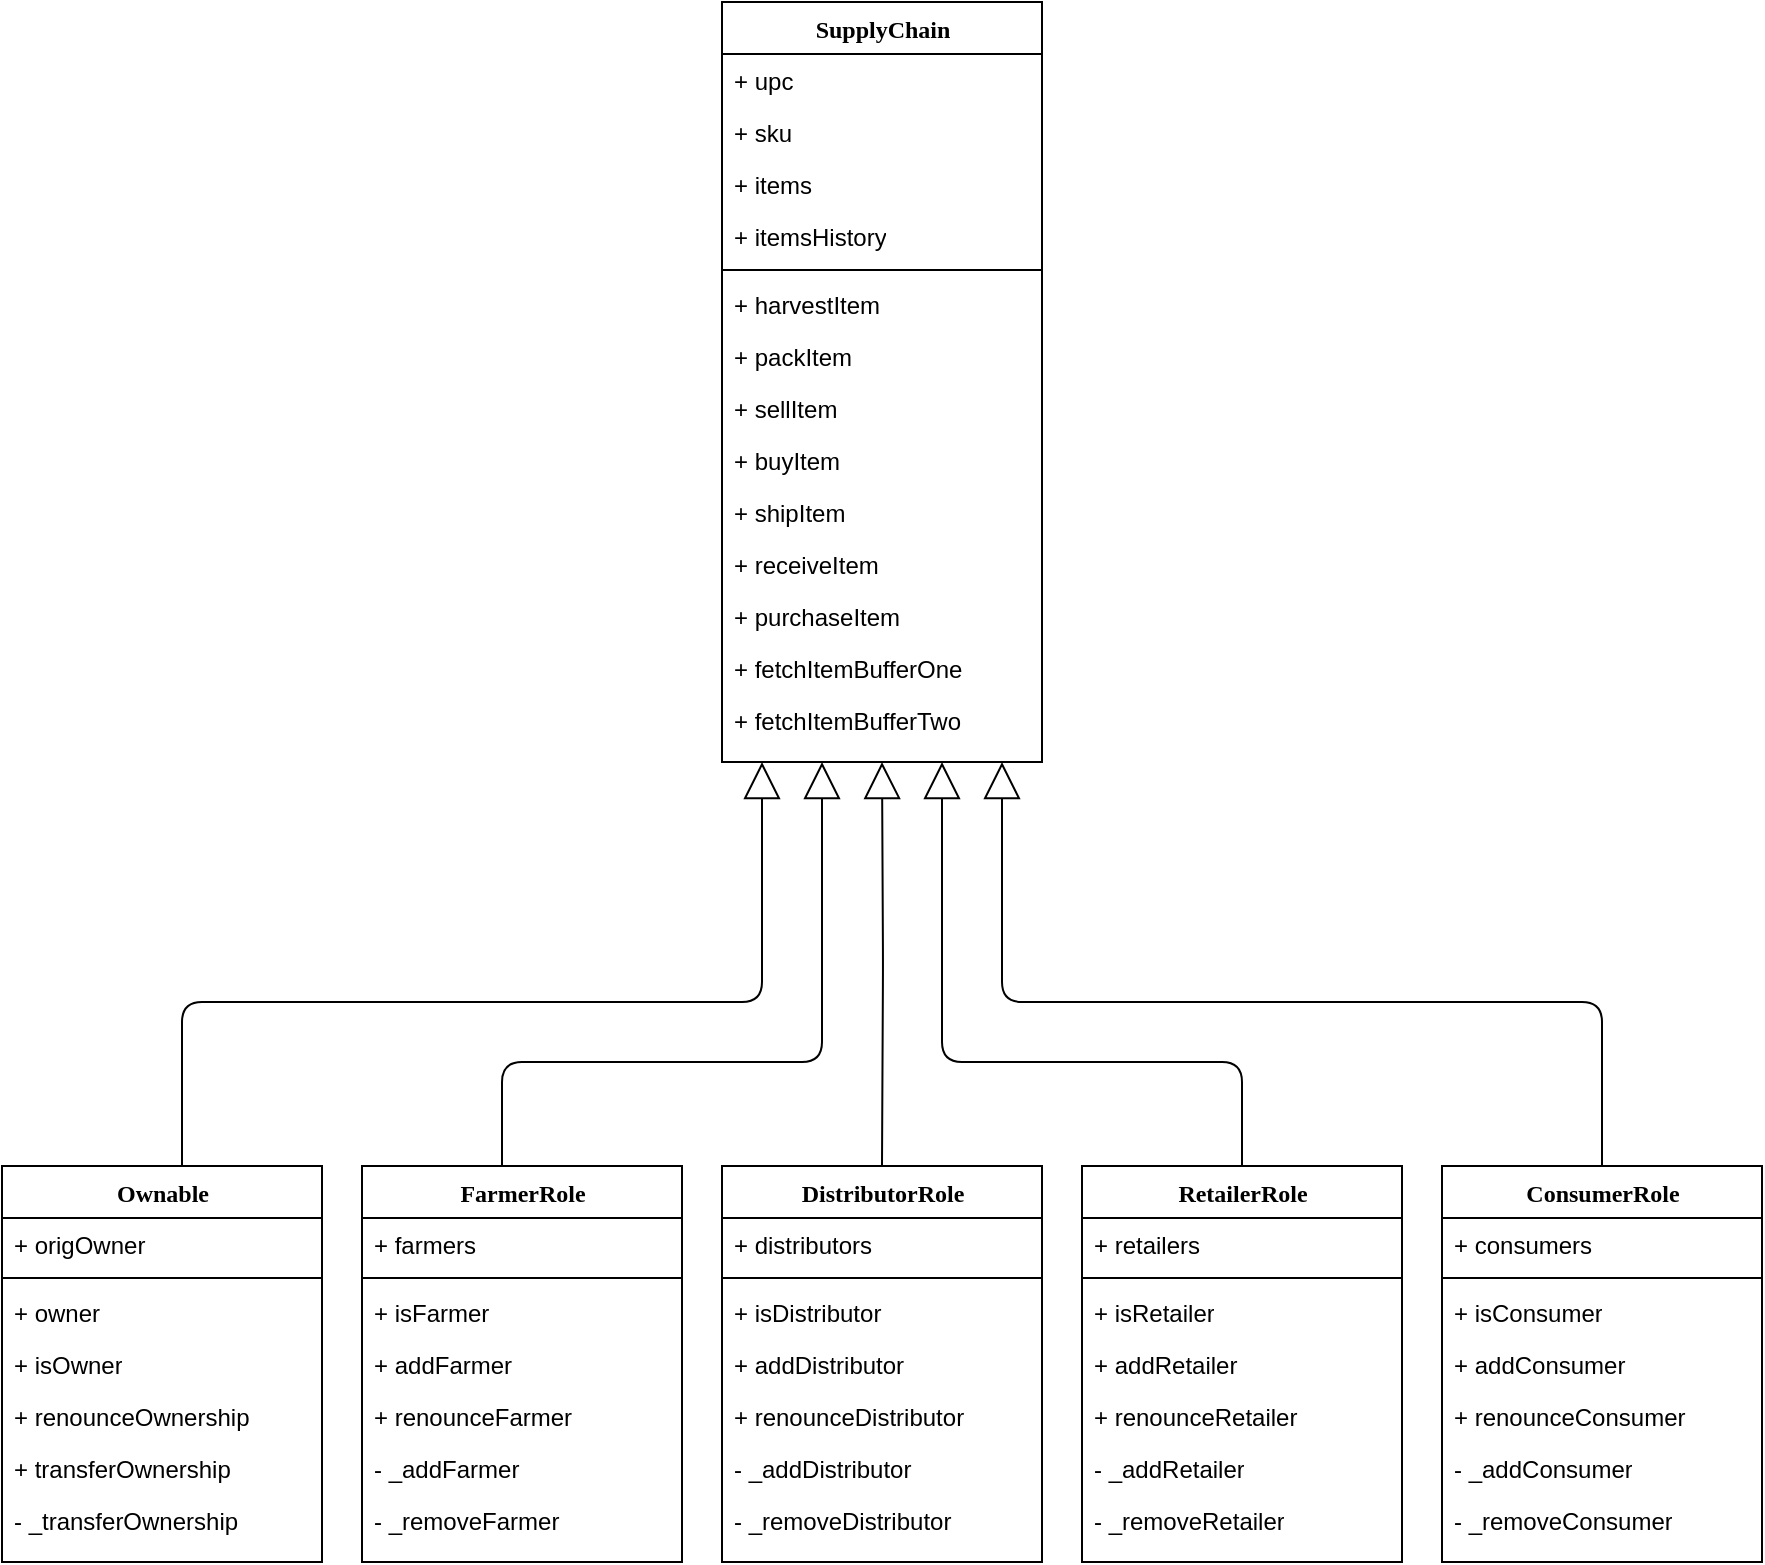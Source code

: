 <mxfile version="20.2.2" type="device"><diagram name="Page-1" id="9f46799a-70d6-7492-0946-bef42562c5a5"><mxGraphModel dx="1327" dy="2016" grid="1" gridSize="10" guides="1" tooltips="1" connect="1" arrows="1" fold="1" page="1" pageScale="1" pageWidth="1100" pageHeight="850" background="none" math="0" shadow="0"><root><mxCell id="0"/><mxCell id="1" parent="0"/><mxCell id="78961159f06e98e8-43" value="SupplyChain" style="swimlane;html=1;fontStyle=1;align=center;verticalAlign=top;childLayout=stackLayout;horizontal=1;startSize=26;horizontalStack=0;resizeParent=1;resizeLast=0;collapsible=1;marginBottom=0;swimlaneFillColor=#ffffff;rounded=0;shadow=0;comic=0;labelBackgroundColor=none;strokeWidth=1;fillColor=none;fontFamily=Verdana;fontSize=12" parent="1" vertex="1"><mxGeometry x="740" y="-100" width="160" height="380" as="geometry"/></mxCell><mxCell id="78961159f06e98e8-44" value="+ upc" style="text;html=1;strokeColor=none;fillColor=none;align=left;verticalAlign=top;spacingLeft=4;spacingRight=4;whiteSpace=wrap;overflow=hidden;rotatable=0;points=[[0,0.5],[1,0.5]];portConstraint=eastwest;" parent="78961159f06e98e8-43" vertex="1"><mxGeometry y="26" width="160" height="26" as="geometry"/></mxCell><mxCell id="78961159f06e98e8-45" value="+ sku" style="text;html=1;strokeColor=none;fillColor=none;align=left;verticalAlign=top;spacingLeft=4;spacingRight=4;whiteSpace=wrap;overflow=hidden;rotatable=0;points=[[0,0.5],[1,0.5]];portConstraint=eastwest;" parent="78961159f06e98e8-43" vertex="1"><mxGeometry y="52" width="160" height="26" as="geometry"/></mxCell><mxCell id="78961159f06e98e8-49" value="+ items" style="text;html=1;strokeColor=none;fillColor=none;align=left;verticalAlign=top;spacingLeft=4;spacingRight=4;whiteSpace=wrap;overflow=hidden;rotatable=0;points=[[0,0.5],[1,0.5]];portConstraint=eastwest;" parent="78961159f06e98e8-43" vertex="1"><mxGeometry y="78" width="160" height="26" as="geometry"/></mxCell><mxCell id="78961159f06e98e8-50" value="+ itemsHistory" style="text;html=1;strokeColor=none;fillColor=none;align=left;verticalAlign=top;spacingLeft=4;spacingRight=4;whiteSpace=wrap;overflow=hidden;rotatable=0;points=[[0,0.5],[1,0.5]];portConstraint=eastwest;" parent="78961159f06e98e8-43" vertex="1"><mxGeometry y="104" width="160" height="26" as="geometry"/></mxCell><mxCell id="78961159f06e98e8-51" value="" style="line;html=1;strokeWidth=1;fillColor=none;align=left;verticalAlign=middle;spacingTop=-1;spacingLeft=3;spacingRight=3;rotatable=0;labelPosition=right;points=[];portConstraint=eastwest;" parent="78961159f06e98e8-43" vertex="1"><mxGeometry y="130" width="160" height="8" as="geometry"/></mxCell><mxCell id="78961159f06e98e8-52" value="+ harvestItem" style="text;html=1;strokeColor=none;fillColor=none;align=left;verticalAlign=top;spacingLeft=4;spacingRight=4;whiteSpace=wrap;overflow=hidden;rotatable=0;points=[[0,0.5],[1,0.5]];portConstraint=eastwest;" parent="78961159f06e98e8-43" vertex="1"><mxGeometry y="138" width="160" height="26" as="geometry"/></mxCell><mxCell id="78961159f06e98e8-53" value="+ packItem" style="text;html=1;strokeColor=none;fillColor=none;align=left;verticalAlign=top;spacingLeft=4;spacingRight=4;whiteSpace=wrap;overflow=hidden;rotatable=0;points=[[0,0.5],[1,0.5]];portConstraint=eastwest;" parent="78961159f06e98e8-43" vertex="1"><mxGeometry y="164" width="160" height="26" as="geometry"/></mxCell><mxCell id="xE5so6j8D-G1gyQs9W3M-59" value="+ sellItem" style="text;html=1;strokeColor=none;fillColor=none;align=left;verticalAlign=top;spacingLeft=4;spacingRight=4;whiteSpace=wrap;overflow=hidden;rotatable=0;points=[[0,0.5],[1,0.5]];portConstraint=eastwest;" vertex="1" parent="78961159f06e98e8-43"><mxGeometry y="190" width="160" height="26" as="geometry"/></mxCell><mxCell id="xE5so6j8D-G1gyQs9W3M-60" value="+ buyItem" style="text;html=1;strokeColor=none;fillColor=none;align=left;verticalAlign=top;spacingLeft=4;spacingRight=4;whiteSpace=wrap;overflow=hidden;rotatable=0;points=[[0,0.5],[1,0.5]];portConstraint=eastwest;" vertex="1" parent="78961159f06e98e8-43"><mxGeometry y="216" width="160" height="26" as="geometry"/></mxCell><mxCell id="xE5so6j8D-G1gyQs9W3M-61" value="+ shipItem" style="text;html=1;strokeColor=none;fillColor=none;align=left;verticalAlign=top;spacingLeft=4;spacingRight=4;whiteSpace=wrap;overflow=hidden;rotatable=0;points=[[0,0.5],[1,0.5]];portConstraint=eastwest;" vertex="1" parent="78961159f06e98e8-43"><mxGeometry y="242" width="160" height="26" as="geometry"/></mxCell><mxCell id="xE5so6j8D-G1gyQs9W3M-62" value="+ receiveItem" style="text;html=1;strokeColor=none;fillColor=none;align=left;verticalAlign=top;spacingLeft=4;spacingRight=4;whiteSpace=wrap;overflow=hidden;rotatable=0;points=[[0,0.5],[1,0.5]];portConstraint=eastwest;" vertex="1" parent="78961159f06e98e8-43"><mxGeometry y="268" width="160" height="26" as="geometry"/></mxCell><mxCell id="xE5so6j8D-G1gyQs9W3M-63" value="+ purchaseItem" style="text;html=1;strokeColor=none;fillColor=none;align=left;verticalAlign=top;spacingLeft=4;spacingRight=4;whiteSpace=wrap;overflow=hidden;rotatable=0;points=[[0,0.5],[1,0.5]];portConstraint=eastwest;" vertex="1" parent="78961159f06e98e8-43"><mxGeometry y="294" width="160" height="26" as="geometry"/></mxCell><mxCell id="xE5so6j8D-G1gyQs9W3M-64" value="+ fetchItemBufferOne" style="text;html=1;strokeColor=none;fillColor=none;align=left;verticalAlign=top;spacingLeft=4;spacingRight=4;whiteSpace=wrap;overflow=hidden;rotatable=0;points=[[0,0.5],[1,0.5]];portConstraint=eastwest;" vertex="1" parent="78961159f06e98e8-43"><mxGeometry y="320" width="160" height="26" as="geometry"/></mxCell><mxCell id="xE5so6j8D-G1gyQs9W3M-65" value="+ fetchItemBufferTwo" style="text;html=1;strokeColor=none;fillColor=none;align=left;verticalAlign=top;spacingLeft=4;spacingRight=4;whiteSpace=wrap;overflow=hidden;rotatable=0;points=[[0,0.5],[1,0.5]];portConstraint=eastwest;" vertex="1" parent="78961159f06e98e8-43"><mxGeometry y="346" width="160" height="26" as="geometry"/></mxCell><mxCell id="78961159f06e98e8-128" style="edgeStyle=orthogonalEdgeStyle;html=1;labelBackgroundColor=none;startFill=0;startSize=8;endArrow=block;endFill=0;endSize=16;fontFamily=Verdana;fontSize=12;" parent="1" target="78961159f06e98e8-43" edge="1"><mxGeometry relative="1" as="geometry"><Array as="points"><mxPoint x="630" y="430"/><mxPoint x="790" y="430"/></Array><mxPoint x="630" y="482" as="sourcePoint"/></mxGeometry></mxCell><mxCell id="78961159f06e98e8-127" style="edgeStyle=orthogonalEdgeStyle;html=1;labelBackgroundColor=none;startFill=0;startSize=8;endArrow=block;endFill=0;endSize=16;fontFamily=Verdana;fontSize=12;" parent="1" target="78961159f06e98e8-43" edge="1"><mxGeometry relative="1" as="geometry"><mxPoint x="820" y="482" as="sourcePoint"/></mxGeometry></mxCell><mxCell id="78961159f06e98e8-126" style="edgeStyle=orthogonalEdgeStyle;html=1;labelBackgroundColor=none;startFill=0;startSize=8;endArrow=block;endFill=0;endSize=16;fontFamily=Verdana;fontSize=12;" parent="1" target="78961159f06e98e8-43" edge="1"><mxGeometry relative="1" as="geometry"><Array as="points"><mxPoint x="1000" y="430"/><mxPoint x="850" y="430"/></Array><mxPoint x="1000" y="482.0" as="sourcePoint"/></mxGeometry></mxCell><mxCell id="xE5so6j8D-G1gyQs9W3M-8" value="FarmerRole" style="swimlane;html=1;fontStyle=1;align=center;verticalAlign=top;childLayout=stackLayout;horizontal=1;startSize=26;horizontalStack=0;resizeParent=1;resizeLast=0;collapsible=1;marginBottom=0;swimlaneFillColor=#ffffff;rounded=0;shadow=0;comic=0;labelBackgroundColor=none;strokeWidth=1;fillColor=none;fontFamily=Verdana;fontSize=12" vertex="1" parent="1"><mxGeometry x="560" y="482" width="160" height="198" as="geometry"/></mxCell><mxCell id="xE5so6j8D-G1gyQs9W3M-9" value="+ farmers" style="text;html=1;strokeColor=none;fillColor=none;align=left;verticalAlign=top;spacingLeft=4;spacingRight=4;whiteSpace=wrap;overflow=hidden;rotatable=0;points=[[0,0.5],[1,0.5]];portConstraint=eastwest;" vertex="1" parent="xE5so6j8D-G1gyQs9W3M-8"><mxGeometry y="26" width="160" height="26" as="geometry"/></mxCell><mxCell id="xE5so6j8D-G1gyQs9W3M-11" value="" style="line;html=1;strokeWidth=1;fillColor=none;align=left;verticalAlign=middle;spacingTop=-1;spacingLeft=3;spacingRight=3;rotatable=0;labelPosition=right;points=[];portConstraint=eastwest;" vertex="1" parent="xE5so6j8D-G1gyQs9W3M-8"><mxGeometry y="52" width="160" height="8" as="geometry"/></mxCell><mxCell id="xE5so6j8D-G1gyQs9W3M-12" value="+ isFarmer" style="text;html=1;strokeColor=none;fillColor=none;align=left;verticalAlign=top;spacingLeft=4;spacingRight=4;whiteSpace=wrap;overflow=hidden;rotatable=0;points=[[0,0.5],[1,0.5]];portConstraint=eastwest;" vertex="1" parent="xE5so6j8D-G1gyQs9W3M-8"><mxGeometry y="60" width="160" height="26" as="geometry"/></mxCell><mxCell id="xE5so6j8D-G1gyQs9W3M-13" value="+ addFarmer" style="text;html=1;strokeColor=none;fillColor=none;align=left;verticalAlign=top;spacingLeft=4;spacingRight=4;whiteSpace=wrap;overflow=hidden;rotatable=0;points=[[0,0.5],[1,0.5]];portConstraint=eastwest;" vertex="1" parent="xE5so6j8D-G1gyQs9W3M-8"><mxGeometry y="86" width="160" height="26" as="geometry"/></mxCell><mxCell id="xE5so6j8D-G1gyQs9W3M-31" value="+ renounceFarmer" style="text;html=1;strokeColor=none;fillColor=none;align=left;verticalAlign=top;spacingLeft=4;spacingRight=4;whiteSpace=wrap;overflow=hidden;rotatable=0;points=[[0,0.5],[1,0.5]];portConstraint=eastwest;" vertex="1" parent="xE5so6j8D-G1gyQs9W3M-8"><mxGeometry y="112" width="160" height="26" as="geometry"/></mxCell><mxCell id="xE5so6j8D-G1gyQs9W3M-32" value="- _addFarmer" style="text;html=1;strokeColor=none;fillColor=none;align=left;verticalAlign=top;spacingLeft=4;spacingRight=4;whiteSpace=wrap;overflow=hidden;rotatable=0;points=[[0,0.5],[1,0.5]];portConstraint=eastwest;" vertex="1" parent="xE5so6j8D-G1gyQs9W3M-8"><mxGeometry y="138" width="160" height="26" as="geometry"/></mxCell><mxCell id="xE5so6j8D-G1gyQs9W3M-33" value="- _removeFarmer" style="text;html=1;strokeColor=none;fillColor=none;align=left;verticalAlign=top;spacingLeft=4;spacingRight=4;whiteSpace=wrap;overflow=hidden;rotatable=0;points=[[0,0.5],[1,0.5]];portConstraint=eastwest;" vertex="1" parent="xE5so6j8D-G1gyQs9W3M-8"><mxGeometry y="164" width="160" height="26" as="geometry"/></mxCell><mxCell id="xE5so6j8D-G1gyQs9W3M-20" value="Ownable" style="swimlane;html=1;fontStyle=1;align=center;verticalAlign=top;childLayout=stackLayout;horizontal=1;startSize=26;horizontalStack=0;resizeParent=1;resizeLast=0;collapsible=1;marginBottom=0;swimlaneFillColor=#ffffff;rounded=0;shadow=0;comic=0;labelBackgroundColor=none;strokeWidth=1;fillColor=none;fontFamily=Verdana;fontSize=12" vertex="1" parent="1"><mxGeometry x="380" y="482" width="160" height="198" as="geometry"/></mxCell><mxCell id="xE5so6j8D-G1gyQs9W3M-21" value="+ origOwner" style="text;html=1;strokeColor=none;fillColor=none;align=left;verticalAlign=top;spacingLeft=4;spacingRight=4;whiteSpace=wrap;overflow=hidden;rotatable=0;points=[[0,0.5],[1,0.5]];portConstraint=eastwest;" vertex="1" parent="xE5so6j8D-G1gyQs9W3M-20"><mxGeometry y="26" width="160" height="26" as="geometry"/></mxCell><mxCell id="xE5so6j8D-G1gyQs9W3M-23" value="" style="line;html=1;strokeWidth=1;fillColor=none;align=left;verticalAlign=middle;spacingTop=-1;spacingLeft=3;spacingRight=3;rotatable=0;labelPosition=right;points=[];portConstraint=eastwest;" vertex="1" parent="xE5so6j8D-G1gyQs9W3M-20"><mxGeometry y="52" width="160" height="8" as="geometry"/></mxCell><mxCell id="xE5so6j8D-G1gyQs9W3M-28" value="+ owner" style="text;html=1;strokeColor=none;fillColor=none;align=left;verticalAlign=top;spacingLeft=4;spacingRight=4;whiteSpace=wrap;overflow=hidden;rotatable=0;points=[[0,0.5],[1,0.5]];portConstraint=eastwest;" vertex="1" parent="xE5so6j8D-G1gyQs9W3M-20"><mxGeometry y="60" width="160" height="26" as="geometry"/></mxCell><mxCell id="xE5so6j8D-G1gyQs9W3M-29" value="+ isOwner" style="text;html=1;strokeColor=none;fillColor=none;align=left;verticalAlign=top;spacingLeft=4;spacingRight=4;whiteSpace=wrap;overflow=hidden;rotatable=0;points=[[0,0.5],[1,0.5]];portConstraint=eastwest;" vertex="1" parent="xE5so6j8D-G1gyQs9W3M-20"><mxGeometry y="86" width="160" height="26" as="geometry"/></mxCell><mxCell id="xE5so6j8D-G1gyQs9W3M-24" value="+ renounceOwnership" style="text;html=1;strokeColor=none;fillColor=none;align=left;verticalAlign=top;spacingLeft=4;spacingRight=4;whiteSpace=wrap;overflow=hidden;rotatable=0;points=[[0,0.5],[1,0.5]];portConstraint=eastwest;" vertex="1" parent="xE5so6j8D-G1gyQs9W3M-20"><mxGeometry y="112" width="160" height="26" as="geometry"/></mxCell><mxCell id="xE5so6j8D-G1gyQs9W3M-25" value="+ transferOwnership" style="text;html=1;strokeColor=none;fillColor=none;align=left;verticalAlign=top;spacingLeft=4;spacingRight=4;whiteSpace=wrap;overflow=hidden;rotatable=0;points=[[0,0.5],[1,0.5]];portConstraint=eastwest;" vertex="1" parent="xE5so6j8D-G1gyQs9W3M-20"><mxGeometry y="138" width="160" height="26" as="geometry"/></mxCell><mxCell id="xE5so6j8D-G1gyQs9W3M-34" value="- _transferOwnership" style="text;html=1;strokeColor=none;fillColor=none;align=left;verticalAlign=top;spacingLeft=4;spacingRight=4;whiteSpace=wrap;overflow=hidden;rotatable=0;points=[[0,0.5],[1,0.5]];portConstraint=eastwest;" vertex="1" parent="xE5so6j8D-G1gyQs9W3M-20"><mxGeometry y="164" width="160" height="26" as="geometry"/></mxCell><mxCell id="xE5so6j8D-G1gyQs9W3M-26" style="edgeStyle=orthogonalEdgeStyle;html=1;labelBackgroundColor=none;startFill=0;startSize=8;endArrow=block;endFill=0;endSize=16;fontFamily=Verdana;fontSize=12;" edge="1" parent="1"><mxGeometry relative="1" as="geometry"><Array as="points"><mxPoint x="470" y="400"/><mxPoint x="760" y="400"/></Array><mxPoint x="470" y="482" as="sourcePoint"/><mxPoint x="760" y="280" as="targetPoint"/></mxGeometry></mxCell><mxCell id="xE5so6j8D-G1gyQs9W3M-27" style="edgeStyle=orthogonalEdgeStyle;html=1;labelBackgroundColor=none;startFill=0;startSize=8;endArrow=block;endFill=0;endSize=16;fontFamily=Verdana;fontSize=12;exitX=0.5;exitY=0;exitDx=0;exitDy=0;" edge="1" parent="1"><mxGeometry relative="1" as="geometry"><Array as="points"><mxPoint x="1180" y="400"/><mxPoint x="880" y="400"/></Array><mxPoint x="1180" y="482.0" as="sourcePoint"/><mxPoint x="880" y="280" as="targetPoint"/></mxGeometry></mxCell><mxCell id="xE5so6j8D-G1gyQs9W3M-35" value="DistributorRole" style="swimlane;html=1;fontStyle=1;align=center;verticalAlign=top;childLayout=stackLayout;horizontal=1;startSize=26;horizontalStack=0;resizeParent=1;resizeLast=0;collapsible=1;marginBottom=0;swimlaneFillColor=#ffffff;rounded=0;shadow=0;comic=0;labelBackgroundColor=none;strokeWidth=1;fillColor=none;fontFamily=Verdana;fontSize=12" vertex="1" parent="1"><mxGeometry x="740" y="482" width="160" height="198" as="geometry"/></mxCell><mxCell id="xE5so6j8D-G1gyQs9W3M-36" value="+ distributors" style="text;html=1;strokeColor=none;fillColor=none;align=left;verticalAlign=top;spacingLeft=4;spacingRight=4;whiteSpace=wrap;overflow=hidden;rotatable=0;points=[[0,0.5],[1,0.5]];portConstraint=eastwest;" vertex="1" parent="xE5so6j8D-G1gyQs9W3M-35"><mxGeometry y="26" width="160" height="26" as="geometry"/></mxCell><mxCell id="xE5so6j8D-G1gyQs9W3M-37" value="" style="line;html=1;strokeWidth=1;fillColor=none;align=left;verticalAlign=middle;spacingTop=-1;spacingLeft=3;spacingRight=3;rotatable=0;labelPosition=right;points=[];portConstraint=eastwest;" vertex="1" parent="xE5so6j8D-G1gyQs9W3M-35"><mxGeometry y="52" width="160" height="8" as="geometry"/></mxCell><mxCell id="xE5so6j8D-G1gyQs9W3M-38" value="+ isDistributor" style="text;html=1;strokeColor=none;fillColor=none;align=left;verticalAlign=top;spacingLeft=4;spacingRight=4;whiteSpace=wrap;overflow=hidden;rotatable=0;points=[[0,0.5],[1,0.5]];portConstraint=eastwest;" vertex="1" parent="xE5so6j8D-G1gyQs9W3M-35"><mxGeometry y="60" width="160" height="26" as="geometry"/></mxCell><mxCell id="xE5so6j8D-G1gyQs9W3M-39" value="+ addDistributor" style="text;html=1;strokeColor=none;fillColor=none;align=left;verticalAlign=top;spacingLeft=4;spacingRight=4;whiteSpace=wrap;overflow=hidden;rotatable=0;points=[[0,0.5],[1,0.5]];portConstraint=eastwest;" vertex="1" parent="xE5so6j8D-G1gyQs9W3M-35"><mxGeometry y="86" width="160" height="26" as="geometry"/></mxCell><mxCell id="xE5so6j8D-G1gyQs9W3M-40" value="+ renounceDistributor" style="text;html=1;strokeColor=none;fillColor=none;align=left;verticalAlign=top;spacingLeft=4;spacingRight=4;whiteSpace=wrap;overflow=hidden;rotatable=0;points=[[0,0.5],[1,0.5]];portConstraint=eastwest;" vertex="1" parent="xE5so6j8D-G1gyQs9W3M-35"><mxGeometry y="112" width="160" height="26" as="geometry"/></mxCell><mxCell id="xE5so6j8D-G1gyQs9W3M-41" value="- _addDistributor" style="text;html=1;strokeColor=none;fillColor=none;align=left;verticalAlign=top;spacingLeft=4;spacingRight=4;whiteSpace=wrap;overflow=hidden;rotatable=0;points=[[0,0.5],[1,0.5]];portConstraint=eastwest;" vertex="1" parent="xE5so6j8D-G1gyQs9W3M-35"><mxGeometry y="138" width="160" height="26" as="geometry"/></mxCell><mxCell id="xE5so6j8D-G1gyQs9W3M-42" value="- _removeDistributor" style="text;html=1;strokeColor=none;fillColor=none;align=left;verticalAlign=top;spacingLeft=4;spacingRight=4;whiteSpace=wrap;overflow=hidden;rotatable=0;points=[[0,0.5],[1,0.5]];portConstraint=eastwest;" vertex="1" parent="xE5so6j8D-G1gyQs9W3M-35"><mxGeometry y="164" width="160" height="26" as="geometry"/></mxCell><mxCell id="xE5so6j8D-G1gyQs9W3M-43" value="RetailerRole" style="swimlane;html=1;fontStyle=1;align=center;verticalAlign=top;childLayout=stackLayout;horizontal=1;startSize=26;horizontalStack=0;resizeParent=1;resizeLast=0;collapsible=1;marginBottom=0;swimlaneFillColor=#ffffff;rounded=0;shadow=0;comic=0;labelBackgroundColor=none;strokeWidth=1;fillColor=none;fontFamily=Verdana;fontSize=12" vertex="1" parent="1"><mxGeometry x="920" y="482" width="160" height="198" as="geometry"/></mxCell><mxCell id="xE5so6j8D-G1gyQs9W3M-44" value="+ retailers" style="text;html=1;strokeColor=none;fillColor=none;align=left;verticalAlign=top;spacingLeft=4;spacingRight=4;whiteSpace=wrap;overflow=hidden;rotatable=0;points=[[0,0.5],[1,0.5]];portConstraint=eastwest;" vertex="1" parent="xE5so6j8D-G1gyQs9W3M-43"><mxGeometry y="26" width="160" height="26" as="geometry"/></mxCell><mxCell id="xE5so6j8D-G1gyQs9W3M-45" value="" style="line;html=1;strokeWidth=1;fillColor=none;align=left;verticalAlign=middle;spacingTop=-1;spacingLeft=3;spacingRight=3;rotatable=0;labelPosition=right;points=[];portConstraint=eastwest;" vertex="1" parent="xE5so6j8D-G1gyQs9W3M-43"><mxGeometry y="52" width="160" height="8" as="geometry"/></mxCell><mxCell id="xE5so6j8D-G1gyQs9W3M-46" value="+ isRetailer" style="text;html=1;strokeColor=none;fillColor=none;align=left;verticalAlign=top;spacingLeft=4;spacingRight=4;whiteSpace=wrap;overflow=hidden;rotatable=0;points=[[0,0.5],[1,0.5]];portConstraint=eastwest;" vertex="1" parent="xE5so6j8D-G1gyQs9W3M-43"><mxGeometry y="60" width="160" height="26" as="geometry"/></mxCell><mxCell id="xE5so6j8D-G1gyQs9W3M-47" value="+ addRetailer" style="text;html=1;strokeColor=none;fillColor=none;align=left;verticalAlign=top;spacingLeft=4;spacingRight=4;whiteSpace=wrap;overflow=hidden;rotatable=0;points=[[0,0.5],[1,0.5]];portConstraint=eastwest;" vertex="1" parent="xE5so6j8D-G1gyQs9W3M-43"><mxGeometry y="86" width="160" height="26" as="geometry"/></mxCell><mxCell id="xE5so6j8D-G1gyQs9W3M-48" value="+ renounceRetailer" style="text;html=1;strokeColor=none;fillColor=none;align=left;verticalAlign=top;spacingLeft=4;spacingRight=4;whiteSpace=wrap;overflow=hidden;rotatable=0;points=[[0,0.5],[1,0.5]];portConstraint=eastwest;" vertex="1" parent="xE5so6j8D-G1gyQs9W3M-43"><mxGeometry y="112" width="160" height="26" as="geometry"/></mxCell><mxCell id="xE5so6j8D-G1gyQs9W3M-49" value="- _addRetailer" style="text;html=1;strokeColor=none;fillColor=none;align=left;verticalAlign=top;spacingLeft=4;spacingRight=4;whiteSpace=wrap;overflow=hidden;rotatable=0;points=[[0,0.5],[1,0.5]];portConstraint=eastwest;" vertex="1" parent="xE5so6j8D-G1gyQs9W3M-43"><mxGeometry y="138" width="160" height="26" as="geometry"/></mxCell><mxCell id="xE5so6j8D-G1gyQs9W3M-50" value="- _removeRetailer" style="text;html=1;strokeColor=none;fillColor=none;align=left;verticalAlign=top;spacingLeft=4;spacingRight=4;whiteSpace=wrap;overflow=hidden;rotatable=0;points=[[0,0.5],[1,0.5]];portConstraint=eastwest;" vertex="1" parent="xE5so6j8D-G1gyQs9W3M-43"><mxGeometry y="164" width="160" height="26" as="geometry"/></mxCell><mxCell id="xE5so6j8D-G1gyQs9W3M-51" value="ConsumerRole" style="swimlane;html=1;fontStyle=1;align=center;verticalAlign=top;childLayout=stackLayout;horizontal=1;startSize=26;horizontalStack=0;resizeParent=1;resizeLast=0;collapsible=1;marginBottom=0;swimlaneFillColor=#ffffff;rounded=0;shadow=0;comic=0;labelBackgroundColor=none;strokeWidth=1;fillColor=none;fontFamily=Verdana;fontSize=12" vertex="1" parent="1"><mxGeometry x="1100" y="482" width="160" height="198" as="geometry"/></mxCell><mxCell id="xE5so6j8D-G1gyQs9W3M-52" value="+ consumers" style="text;html=1;strokeColor=none;fillColor=none;align=left;verticalAlign=top;spacingLeft=4;spacingRight=4;whiteSpace=wrap;overflow=hidden;rotatable=0;points=[[0,0.5],[1,0.5]];portConstraint=eastwest;" vertex="1" parent="xE5so6j8D-G1gyQs9W3M-51"><mxGeometry y="26" width="160" height="26" as="geometry"/></mxCell><mxCell id="xE5so6j8D-G1gyQs9W3M-53" value="" style="line;html=1;strokeWidth=1;fillColor=none;align=left;verticalAlign=middle;spacingTop=-1;spacingLeft=3;spacingRight=3;rotatable=0;labelPosition=right;points=[];portConstraint=eastwest;" vertex="1" parent="xE5so6j8D-G1gyQs9W3M-51"><mxGeometry y="52" width="160" height="8" as="geometry"/></mxCell><mxCell id="xE5so6j8D-G1gyQs9W3M-54" value="+ isConsumer" style="text;html=1;strokeColor=none;fillColor=none;align=left;verticalAlign=top;spacingLeft=4;spacingRight=4;whiteSpace=wrap;overflow=hidden;rotatable=0;points=[[0,0.5],[1,0.5]];portConstraint=eastwest;" vertex="1" parent="xE5so6j8D-G1gyQs9W3M-51"><mxGeometry y="60" width="160" height="26" as="geometry"/></mxCell><mxCell id="xE5so6j8D-G1gyQs9W3M-55" value="+ addConsumer" style="text;html=1;strokeColor=none;fillColor=none;align=left;verticalAlign=top;spacingLeft=4;spacingRight=4;whiteSpace=wrap;overflow=hidden;rotatable=0;points=[[0,0.5],[1,0.5]];portConstraint=eastwest;" vertex="1" parent="xE5so6j8D-G1gyQs9W3M-51"><mxGeometry y="86" width="160" height="26" as="geometry"/></mxCell><mxCell id="xE5so6j8D-G1gyQs9W3M-56" value="+ renounceConsumer" style="text;html=1;strokeColor=none;fillColor=none;align=left;verticalAlign=top;spacingLeft=4;spacingRight=4;whiteSpace=wrap;overflow=hidden;rotatable=0;points=[[0,0.5],[1,0.5]];portConstraint=eastwest;" vertex="1" parent="xE5so6j8D-G1gyQs9W3M-51"><mxGeometry y="112" width="160" height="26" as="geometry"/></mxCell><mxCell id="xE5so6j8D-G1gyQs9W3M-57" value="- _addConsumer" style="text;html=1;strokeColor=none;fillColor=none;align=left;verticalAlign=top;spacingLeft=4;spacingRight=4;whiteSpace=wrap;overflow=hidden;rotatable=0;points=[[0,0.5],[1,0.5]];portConstraint=eastwest;" vertex="1" parent="xE5so6j8D-G1gyQs9W3M-51"><mxGeometry y="138" width="160" height="26" as="geometry"/></mxCell><mxCell id="xE5so6j8D-G1gyQs9W3M-58" value="- _removeConsumer" style="text;html=1;strokeColor=none;fillColor=none;align=left;verticalAlign=top;spacingLeft=4;spacingRight=4;whiteSpace=wrap;overflow=hidden;rotatable=0;points=[[0,0.5],[1,0.5]];portConstraint=eastwest;" vertex="1" parent="xE5so6j8D-G1gyQs9W3M-51"><mxGeometry y="164" width="160" height="26" as="geometry"/></mxCell></root></mxGraphModel></diagram></mxfile>